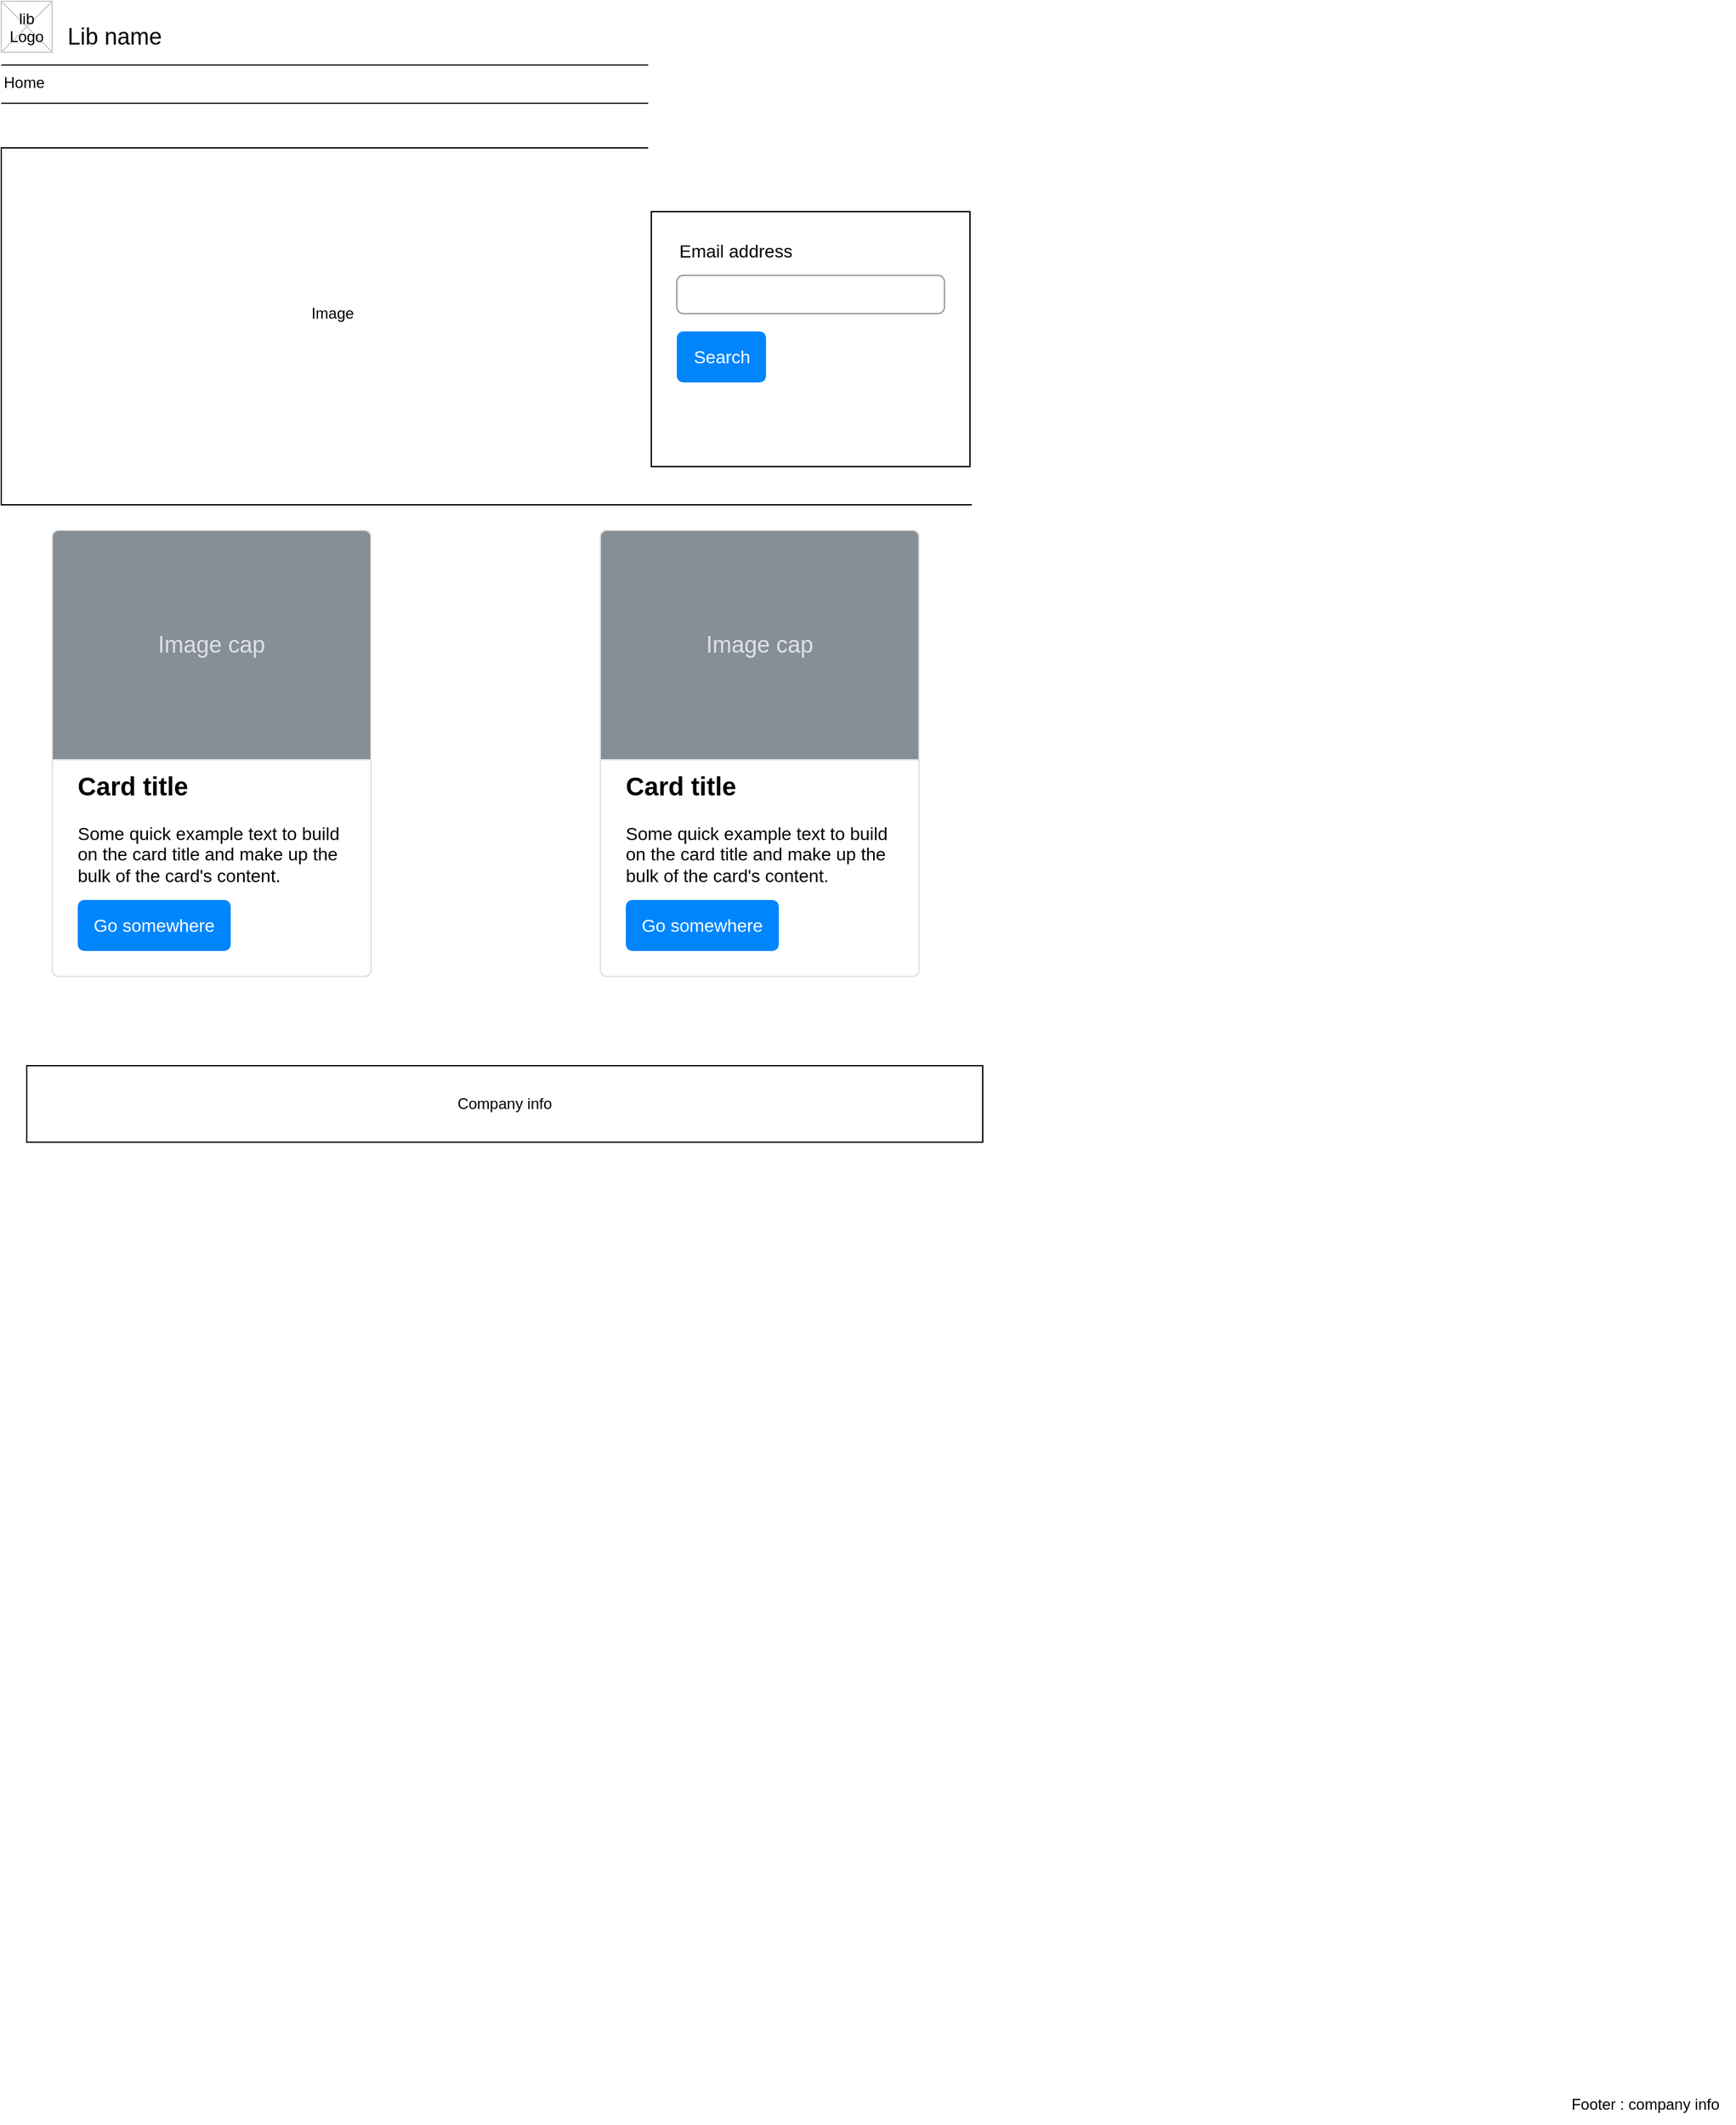 <mxfile version="20.0.4" type="device"><diagram name="Page-1" id="f1b7ffb7-ca1e-a977-7cf5-a751b3c06c05"><mxGraphModel dx="1422" dy="762" grid="1" gridSize="10" guides="1" tooltips="1" connect="1" arrows="1" fold="1" page="1" pageScale="1" pageWidth="826" pageHeight="1169" background="#ffffff" math="0" shadow="0"><root><mxCell id="0"/><mxCell id="1" parent="0"/><mxCell id="0Ykk7eLYtCmMjJYpqf4e-75" value="" style="rounded=0;whiteSpace=wrap;html=1;" vertex="1" parent="1"><mxGeometry x="40" y="850" width="750" height="60" as="geometry"/></mxCell><mxCell id="2" value="Lib name" style="text;spacingTop=-5;fontSize=18;fontStyle=0" parent="1" vertex="1"><mxGeometry x="70" y="30" width="230" height="20" as="geometry"/></mxCell><mxCell id="3" value="" style="line;strokeWidth=1" parent="1" vertex="1"><mxGeometry x="20" y="60" width="780" height="10" as="geometry"/></mxCell><mxCell id="4" value="" style="line;strokeWidth=1" parent="1" vertex="1"><mxGeometry x="20" y="90" width="780" height="10" as="geometry"/></mxCell><mxCell id="5" value="Home" style="text;spacingTop=-5;" parent="1" vertex="1"><mxGeometry x="20" y="70.0" width="30" height="20" as="geometry"/></mxCell><mxCell id="20" value="" style="verticalLabelPosition=bottom;verticalAlign=top;strokeWidth=1;shape=mxgraph.mockup.graphics.iconGrid;strokeColor=#CCCCCC;gridSize=1,1;" parent="1" vertex="1"><mxGeometry x="20" y="15" width="40" height="40" as="geometry"/></mxCell><mxCell id="21" value="lib &#10;Logo" style="text;spacingTop=-5;align=center" parent="1" vertex="1"><mxGeometry x="20" y="20" width="40" height="40" as="geometry"/></mxCell><mxCell id="0Ykk7eLYtCmMjJYpqf4e-64" value="" style="rounded=0;whiteSpace=wrap;html=1;" vertex="1" parent="1"><mxGeometry x="20" y="130" width="780" height="280" as="geometry"/></mxCell><mxCell id="0Ykk7eLYtCmMjJYpqf4e-65" value="Image" style="text;html=1;strokeColor=none;fillColor=none;align=center;verticalAlign=middle;whiteSpace=wrap;rounded=0;" vertex="1" parent="1"><mxGeometry x="185" y="230" width="190" height="60" as="geometry"/></mxCell><mxCell id="0Ykk7eLYtCmMjJYpqf4e-66" value="" style="rounded=0;whiteSpace=wrap;html=1;" vertex="1" parent="1"><mxGeometry x="530" y="180" width="250" height="200" as="geometry"/></mxCell><mxCell id="0Ykk7eLYtCmMjJYpqf4e-68" value="Email address" style="fillColor=none;strokeColor=none;align=left;fontSize=14;" vertex="1" parent="1"><mxGeometry width="260" height="40" relative="1" as="geometry"><mxPoint x="550" y="190" as="offset"/></mxGeometry></mxCell><mxCell id="0Ykk7eLYtCmMjJYpqf4e-69" value="" style="html=1;shadow=0;dashed=0;shape=mxgraph.bootstrap.rrect;rSize=5;fillColor=none;strokeColor=#999999;align=left;spacing=15;fontSize=14;fontColor=#6C767D;" vertex="1" parent="1"><mxGeometry width="210" height="30" relative="1" as="geometry"><mxPoint x="550" y="230" as="offset"/></mxGeometry></mxCell><mxCell id="0Ykk7eLYtCmMjJYpqf4e-74" value="Search" style="html=1;shadow=0;dashed=0;shape=mxgraph.bootstrap.rrect;rSize=5;fillColor=#0085FC;strokeColor=none;align=center;fontSize=14;fontColor=#FFFFFF;" vertex="1" parent="1"><mxGeometry width="70" height="40" relative="1" as="geometry"><mxPoint x="550" y="274" as="offset"/></mxGeometry></mxCell><mxCell id="0Ykk7eLYtCmMjJYpqf4e-76" value="Footer : company info" style="text;html=1;strokeColor=none;fillColor=none;align=center;verticalAlign=middle;whiteSpace=wrap;rounded=0;" vertex="1" parent="1"><mxGeometry x="1240" y="1650" width="140" height="30" as="geometry"/></mxCell><mxCell id="0Ykk7eLYtCmMjJYpqf4e-77" value="Company info" style="text;html=1;strokeColor=none;fillColor=none;align=center;verticalAlign=middle;whiteSpace=wrap;rounded=0;" vertex="1" parent="1"><mxGeometry x="360" y="865" width="110" height="30" as="geometry"/></mxCell><mxCell id="0Ykk7eLYtCmMjJYpqf4e-78" value="&lt;b&gt;&lt;font style=&quot;font-size: 20px&quot;&gt;Card title&lt;/font&gt;&lt;/b&gt;&lt;br style=&quot;font-size: 14px&quot;&gt;&lt;br style=&quot;font-size: 14px&quot;&gt;Some quick example text to build on the card title and make up the bulk of the card's content." style="html=1;shadow=0;dashed=0;shape=mxgraph.bootstrap.rrect;rSize=5;strokeColor=#DFDFDF;html=1;whiteSpace=wrap;fillColor=#ffffff;fontColor=#000000;verticalAlign=bottom;align=left;spacing=20;spacingBottom=50;fontSize=14;" vertex="1" parent="1"><mxGeometry x="60" y="430" width="250" height="350" as="geometry"/></mxCell><mxCell id="0Ykk7eLYtCmMjJYpqf4e-79" value="Image cap" style="html=1;shadow=0;dashed=0;shape=mxgraph.bootstrap.topButton;rSize=5;perimeter=none;whiteSpace=wrap;fillColor=#868E96;strokeColor=#DFDFDF;fontColor=#DEE2E6;resizeWidth=1;fontSize=18;" vertex="1" parent="0Ykk7eLYtCmMjJYpqf4e-78"><mxGeometry width="250" height="180" relative="1" as="geometry"/></mxCell><mxCell id="0Ykk7eLYtCmMjJYpqf4e-80" value="Go somewhere" style="html=1;shadow=0;dashed=0;shape=mxgraph.bootstrap.rrect;rSize=5;perimeter=none;whiteSpace=wrap;fillColor=#0085FC;strokeColor=none;fontColor=#ffffff;resizeWidth=1;fontSize=14;" vertex="1" parent="0Ykk7eLYtCmMjJYpqf4e-78"><mxGeometry y="1" width="120" height="40" relative="1" as="geometry"><mxPoint x="20" y="-60" as="offset"/></mxGeometry></mxCell><mxCell id="0Ykk7eLYtCmMjJYpqf4e-81" value="&lt;b&gt;&lt;font style=&quot;font-size: 20px&quot;&gt;Card title&lt;/font&gt;&lt;/b&gt;&lt;br style=&quot;font-size: 14px&quot;&gt;&lt;br style=&quot;font-size: 14px&quot;&gt;Some quick example text to build on the card title and make up the bulk of the card's content." style="html=1;shadow=0;dashed=0;shape=mxgraph.bootstrap.rrect;rSize=5;strokeColor=#DFDFDF;html=1;whiteSpace=wrap;fillColor=#ffffff;fontColor=#000000;verticalAlign=bottom;align=left;spacing=20;spacingBottom=50;fontSize=14;" vertex="1" parent="1"><mxGeometry x="490" y="430" width="250" height="350" as="geometry"/></mxCell><mxCell id="0Ykk7eLYtCmMjJYpqf4e-82" value="Image cap" style="html=1;shadow=0;dashed=0;shape=mxgraph.bootstrap.topButton;rSize=5;perimeter=none;whiteSpace=wrap;fillColor=#868E96;strokeColor=#DFDFDF;fontColor=#DEE2E6;resizeWidth=1;fontSize=18;" vertex="1" parent="0Ykk7eLYtCmMjJYpqf4e-81"><mxGeometry width="250" height="180" relative="1" as="geometry"/></mxCell><mxCell id="0Ykk7eLYtCmMjJYpqf4e-83" value="Go somewhere" style="html=1;shadow=0;dashed=0;shape=mxgraph.bootstrap.rrect;rSize=5;perimeter=none;whiteSpace=wrap;fillColor=#0085FC;strokeColor=none;fontColor=#ffffff;resizeWidth=1;fontSize=14;" vertex="1" parent="0Ykk7eLYtCmMjJYpqf4e-81"><mxGeometry y="1" width="120" height="40" relative="1" as="geometry"><mxPoint x="20" y="-60" as="offset"/></mxGeometry></mxCell></root></mxGraphModel></diagram></mxfile>